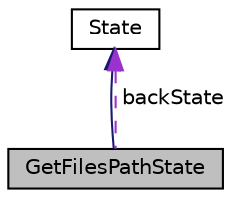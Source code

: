 digraph "GetFilesPathState"
{
 // LATEX_PDF_SIZE
  edge [fontname="Helvetica",fontsize="10",labelfontname="Helvetica",labelfontsize="10"];
  node [fontname="Helvetica",fontsize="10",shape=record];
  Node1 [label="GetFilesPathState",height=0.2,width=0.4,color="black", fillcolor="grey75", style="filled", fontcolor="black",tooltip="Class that represents a state for obtaining the network files path."];
  Node2 -> Node1 [dir="back",color="midnightblue",fontsize="10",style="solid"];
  Node2 [label="State",height=0.2,width=0.4,color="black", fillcolor="white", style="filled",URL="$class_state.html",tooltip="Abstract base class representing an app state within the water supply analysis system."];
  Node2 -> Node1 [dir="back",color="darkorchid3",fontsize="10",style="dashed",label=" backState" ];
}
